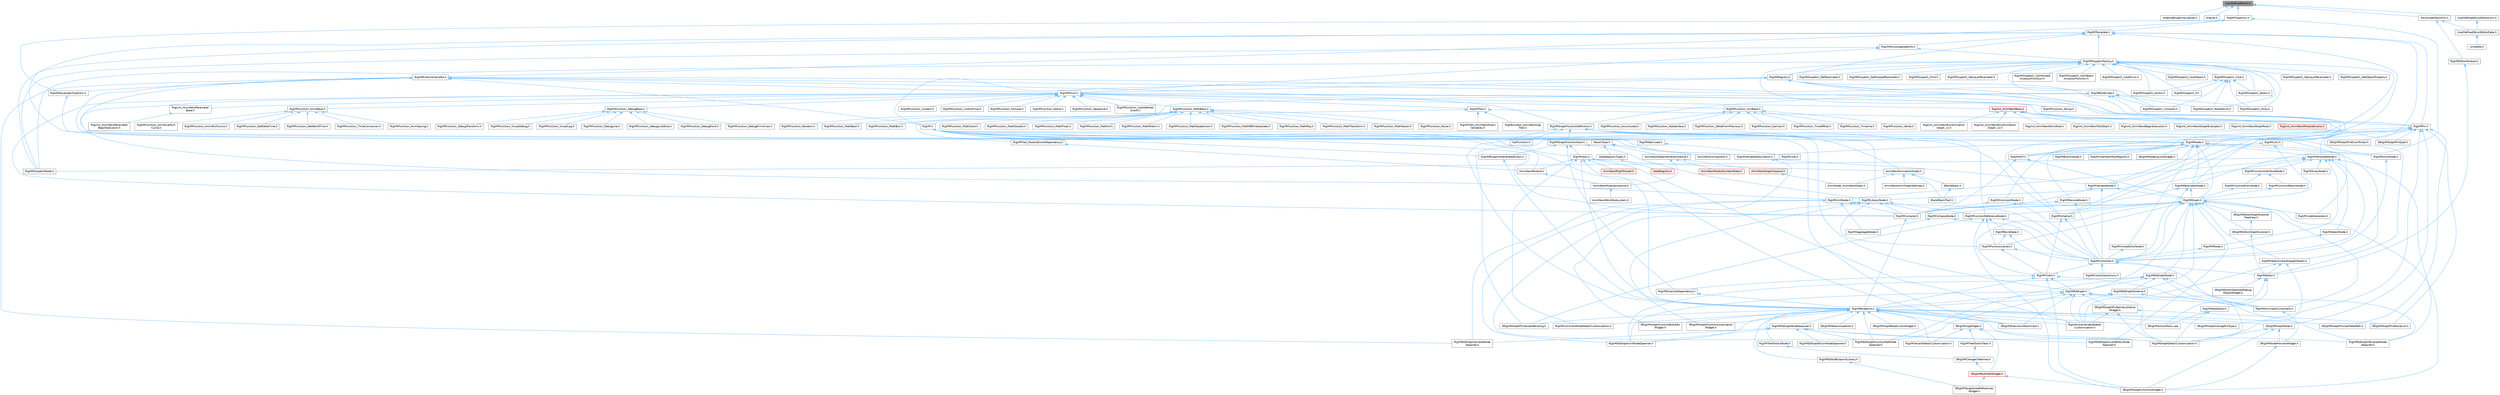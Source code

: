 digraph "UserDefinedStruct.h"
{
 // INTERACTIVE_SVG=YES
 // LATEX_PDF_SIZE
  bgcolor="transparent";
  edge [fontname=Helvetica,fontsize=10,labelfontname=Helvetica,labelfontsize=10];
  node [fontname=Helvetica,fontsize=10,shape=box,height=0.2,width=0.4];
  Node1 [id="Node000001",label="UserDefinedStruct.h",height=0.2,width=0.4,color="gray40", fillcolor="grey60", style="filled", fontcolor="black",tooltip=" "];
  Node1 -> Node2 [id="edge1_Node000001_Node000002",dir="back",color="steelblue1",style="solid",tooltip=" "];
  Node2 [id="Node000002",label="AISenseBlueprintListener.h",height=0.2,width=0.4,color="grey40", fillcolor="white", style="filled",URL="$de/d6a/AISenseBlueprintListener_8h.html",tooltip=" "];
  Node1 -> Node3 [id="edge2_Node000001_Node000003",dir="back",color="steelblue1",style="solid",tooltip=" "];
  Node3 [id="Node000003",label="Engine.h",height=0.2,width=0.4,color="grey40", fillcolor="white", style="filled",URL="$d1/d34/Public_2Engine_8h.html",tooltip=" "];
  Node1 -> Node4 [id="edge3_Node000001_Node000004",dir="back",color="steelblue1",style="solid",tooltip=" "];
  Node4 [id="Node000004",label="RigVMTypeUtils.h",height=0.2,width=0.4,color="grey40", fillcolor="white", style="filled",URL="$d5/d87/RigVMTypeUtils_8h.html",tooltip=" "];
  Node4 -> Node5 [id="edge4_Node000004_Node000005",dir="back",color="steelblue1",style="solid",tooltip=" "];
  Node5 [id="Node000005",label="RigVMDeveloperTypeUtils.h",height=0.2,width=0.4,color="grey40", fillcolor="white", style="filled",URL="$d0/d6e/RigVMDeveloperTypeUtils_8h.html",tooltip=" "];
  Node5 -> Node6 [id="edge5_Node000005_Node000006",dir="back",color="steelblue1",style="solid",tooltip=" "];
  Node6 [id="Node000006",label="RigVMVariableDescription.h",height=0.2,width=0.4,color="grey40", fillcolor="white", style="filled",URL="$d8/dd8/RigVMVariableDescription_8h.html",tooltip=" "];
  Node6 -> Node7 [id="edge6_Node000006_Node000007",dir="back",color="steelblue1",style="solid",tooltip=" "];
  Node7 [id="Node000007",label="RigVMEdGraphVariableNode\lSpawner.h",height=0.2,width=0.4,color="grey40", fillcolor="white", style="filled",URL="$d0/d83/RigVMEdGraphVariableNodeSpawner_8h.html",tooltip=" "];
  Node6 -> Node8 [id="edge7_Node000006_Node000008",dir="back",color="steelblue1",style="solid",tooltip=" "];
  Node8 [id="Node000008",label="RigVMVariableNode.h",height=0.2,width=0.4,color="grey40", fillcolor="white", style="filled",URL="$d0/dc6/RigVMVariableNode_8h.html",tooltip=" "];
  Node8 -> Node9 [id="edge8_Node000008_Node000009",dir="back",color="steelblue1",style="solid",tooltip=" "];
  Node9 [id="Node000009",label="RigVMCompiler.h",height=0.2,width=0.4,color="grey40", fillcolor="white", style="filled",URL="$d7/d63/RigVMCompiler_8h.html",tooltip=" "];
  Node9 -> Node10 [id="edge9_Node000009_Node000010",dir="back",color="steelblue1",style="solid",tooltip=" "];
  Node10 [id="Node000010",label="RigVMBlueprint.h",height=0.2,width=0.4,color="grey40", fillcolor="white", style="filled",URL="$df/d44/RigVMBlueprint_8h.html",tooltip=" "];
  Node10 -> Node11 [id="edge10_Node000010_Node000011",dir="back",color="steelblue1",style="solid",tooltip=" "];
  Node11 [id="Node000011",label="RigVMCommentNodeDetailCustomization.h",height=0.2,width=0.4,color="grey40", fillcolor="white", style="filled",URL="$de/ddb/RigVMCommentNodeDetailCustomization_8h.html",tooltip=" "];
  Node10 -> Node12 [id="edge11_Node000010_Node000012",dir="back",color="steelblue1",style="solid",tooltip=" "];
  Node12 [id="Node000012",label="RigVMEdGraphFunctionRefNode\lSpawner.h",height=0.2,width=0.4,color="grey40", fillcolor="white", style="filled",URL="$d3/d16/RigVMEdGraphFunctionRefNodeSpawner_8h.html",tooltip=" "];
  Node10 -> Node13 [id="edge12_Node000010_Node000013",dir="back",color="steelblue1",style="solid",tooltip=" "];
  Node13 [id="Node000013",label="RigVMEdGraphNodeSpawner.h",height=0.2,width=0.4,color="grey40", fillcolor="white", style="filled",URL="$d4/d8b/RigVMEdGraphNodeSpawner_8h.html",tooltip=" "];
  Node13 -> Node14 [id="edge13_Node000013_Node000014",dir="back",color="steelblue1",style="solid",tooltip=" "];
  Node14 [id="Node000014",label="RigVMEdGraphEnumNodeSpawner.h",height=0.2,width=0.4,color="grey40", fillcolor="white", style="filled",URL="$d3/dfd/RigVMEdGraphEnumNodeSpawner_8h.html",tooltip=" "];
  Node13 -> Node12 [id="edge14_Node000013_Node000012",dir="back",color="steelblue1",style="solid",tooltip=" "];
  Node13 -> Node15 [id="edge15_Node000013_Node000015",dir="back",color="steelblue1",style="solid",tooltip=" "];
  Node15 [id="Node000015",label="RigVMEdGraphInvokeEntryNode\lSpawner.h",height=0.2,width=0.4,color="grey40", fillcolor="white", style="filled",URL="$d9/de6/RigVMEdGraphInvokeEntryNodeSpawner_8h.html",tooltip=" "];
  Node13 -> Node16 [id="edge16_Node000013_Node000016",dir="back",color="steelblue1",style="solid",tooltip=" "];
  Node16 [id="Node000016",label="RigVMEdGraphTemplateNode\lSpawner.h",height=0.2,width=0.4,color="grey40", fillcolor="white", style="filled",URL="$d9/d6c/RigVMEdGraphTemplateNodeSpawner_8h.html",tooltip=" "];
  Node13 -> Node17 [id="edge17_Node000013_Node000017",dir="back",color="steelblue1",style="solid",tooltip=" "];
  Node17 [id="Node000017",label="RigVMEdGraphUnitNodeSpawner.h",height=0.2,width=0.4,color="grey40", fillcolor="white", style="filled",URL="$d3/d6b/RigVMEdGraphUnitNodeSpawner_8h.html",tooltip=" "];
  Node13 -> Node7 [id="edge18_Node000013_Node000007",dir="back",color="steelblue1",style="solid",tooltip=" "];
  Node10 -> Node17 [id="edge19_Node000010_Node000017",dir="back",color="steelblue1",style="solid",tooltip=" "];
  Node10 -> Node18 [id="edge20_Node000010_Node000018",dir="back",color="steelblue1",style="solid",tooltip=" "];
  Node18 [id="Node000018",label="RigVMEditorBlueprintLibrary.h",height=0.2,width=0.4,color="grey40", fillcolor="white", style="filled",URL="$d9/d31/RigVMEditorBlueprintLibrary_8h.html",tooltip=" "];
  Node18 -> Node19 [id="edge21_Node000018_Node000019",dir="back",color="steelblue1",style="solid",tooltip=" "];
  Node19 [id="Node000019",label="SRigVMSwapAssetReferences\lWidget.h",height=0.2,width=0.4,color="grey40", fillcolor="white", style="filled",URL="$db/d3f/SRigVMSwapAssetReferencesWidget_8h.html",tooltip=" "];
  Node10 -> Node20 [id="edge22_Node000010_Node000020",dir="back",color="steelblue1",style="solid",tooltip=" "];
  Node20 [id="Node000020",label="RigVMGraphDetailCustomization.h",height=0.2,width=0.4,color="grey40", fillcolor="white", style="filled",URL="$da/d8c/RigVMGraphDetailCustomization_8h.html",tooltip=" "];
  Node10 -> Node21 [id="edge23_Node000010_Node000021",dir="back",color="steelblue1",style="solid",tooltip=" "];
  Node21 [id="Node000021",label="RigVMLocalVariableDetail\lCustomization.h",height=0.2,width=0.4,color="grey40", fillcolor="white", style="filled",URL="$de/de8/RigVMLocalVariableDetailCustomization_8h.html",tooltip=" "];
  Node10 -> Node22 [id="edge24_Node000010_Node000022",dir="back",color="steelblue1",style="solid",tooltip=" "];
  Node22 [id="Node000022",label="RigVMTreeToolkitNode.h",height=0.2,width=0.4,color="grey40", fillcolor="white", style="filled",URL="$dc/d84/RigVMTreeToolkitNode_8h.html",tooltip=" "];
  Node22 -> Node23 [id="edge25_Node000022_Node000023",dir="back",color="steelblue1",style="solid",tooltip=" "];
  Node23 [id="Node000023",label="SRigVMChangesTreeView.h",height=0.2,width=0.4,color="grey40", fillcolor="white", style="filled",URL="$dd/d83/SRigVMChangesTreeView_8h.html",tooltip=" "];
  Node23 -> Node24 [id="edge26_Node000023_Node000024",dir="back",color="steelblue1",style="solid",tooltip=" "];
  Node24 [id="Node000024",label="SRigVMBulkEditWidget.h",height=0.2,width=0.4,color="red", fillcolor="#FFF0F0", style="filled",URL="$d7/dab/SRigVMBulkEditWidget_8h.html",tooltip=" "];
  Node24 -> Node19 [id="edge27_Node000024_Node000019",dir="back",color="steelblue1",style="solid",tooltip=" "];
  Node24 -> Node26 [id="edge28_Node000024_Node000026",dir="back",color="steelblue1",style="solid",tooltip=" "];
  Node26 [id="Node000026",label="SRigVMSwapFunctionsWidget.h",height=0.2,width=0.4,color="grey40", fillcolor="white", style="filled",URL="$d0/da2/SRigVMSwapFunctionsWidget_8h.html",tooltip=" "];
  Node10 -> Node27 [id="edge29_Node000010_Node000027",dir="back",color="steelblue1",style="solid",tooltip=" "];
  Node27 [id="Node000027",label="RigVMVariantDetailCustomization.h",height=0.2,width=0.4,color="grey40", fillcolor="white", style="filled",URL="$d2/db8/RigVMVariantDetailCustomization_8h.html",tooltip=" "];
  Node10 -> Node28 [id="edge30_Node000010_Node000028",dir="back",color="steelblue1",style="solid",tooltip=" "];
  Node28 [id="Node000028",label="SRigVMActionMenu.cpp",height=0.2,width=0.4,color="grey40", fillcolor="white", style="filled",URL="$dc/d4c/SRigVMActionMenu_8cpp.html",tooltip=" "];
  Node10 -> Node29 [id="edge31_Node000010_Node000029",dir="back",color="steelblue1",style="solid",tooltip=" "];
  Node29 [id="Node000029",label="SRigVMDetailsInspector.h",height=0.2,width=0.4,color="grey40", fillcolor="white", style="filled",URL="$df/dfb/SRigVMDetailsInspector_8h.html",tooltip=" "];
  Node10 -> Node30 [id="edge32_Node000010_Node000030",dir="back",color="steelblue1",style="solid",tooltip=" "];
  Node30 [id="Node000030",label="SRigVMExecutionStackView.h",height=0.2,width=0.4,color="grey40", fillcolor="white", style="filled",URL="$d9/d2b/SRigVMExecutionStackView_8h.html",tooltip=" "];
  Node10 -> Node31 [id="edge33_Node000010_Node000031",dir="back",color="steelblue1",style="solid",tooltip=" "];
  Node31 [id="Node000031",label="SRigVMGraphBreakLinksWidget.h",height=0.2,width=0.4,color="grey40", fillcolor="white", style="filled",URL="$d8/d4a/SRigVMGraphBreakLinksWidget_8h.html",tooltip=" "];
  Node10 -> Node32 [id="edge34_Node000010_Node000032",dir="back",color="steelblue1",style="solid",tooltip=" "];
  Node32 [id="Node000032",label="SRigVMGraphChangePinType.h",height=0.2,width=0.4,color="grey40", fillcolor="white", style="filled",URL="$d4/da7/SRigVMGraphChangePinType_8h.html",tooltip=" "];
  Node10 -> Node33 [id="edge35_Node000010_Node000033",dir="back",color="steelblue1",style="solid",tooltip=" "];
  Node33 [id="Node000033",label="SRigVMGraphFunctionBulkEdit\lWidget.h",height=0.2,width=0.4,color="grey40", fillcolor="white", style="filled",URL="$db/dbf/SRigVMGraphFunctionBulkEditWidget_8h.html",tooltip=" "];
  Node10 -> Node34 [id="edge36_Node000010_Node000034",dir="back",color="steelblue1",style="solid",tooltip=" "];
  Node34 [id="Node000034",label="SRigVMGraphFunctionLocalization\lWidget.h",height=0.2,width=0.4,color="grey40", fillcolor="white", style="filled",URL="$dd/d59/SRigVMGraphFunctionLocalizationWidget_8h.html",tooltip=" "];
  Node10 -> Node35 [id="edge37_Node000010_Node000035",dir="back",color="steelblue1",style="solid",tooltip=" "];
  Node35 [id="Node000035",label="SRigVMGraphNode.h",height=0.2,width=0.4,color="grey40", fillcolor="white", style="filled",URL="$d0/d1e/SRigVMGraphNode_8h.html",tooltip=" "];
  Node35 -> Node20 [id="edge38_Node000035_Node000020",dir="back",color="steelblue1",style="solid",tooltip=" "];
  Node35 -> Node36 [id="edge39_Node000035_Node000036",dir="back",color="steelblue1",style="solid",tooltip=" "];
  Node36 [id="Node000036",label="SRigVMNodePreviewWidget.h",height=0.2,width=0.4,color="grey40", fillcolor="white", style="filled",URL="$d5/d72/SRigVMNodePreviewWidget_8h.html",tooltip=" "];
  Node36 -> Node26 [id="edge40_Node000036_Node000026",dir="back",color="steelblue1",style="solid",tooltip=" "];
  Node35 -> Node26 [id="edge41_Node000035_Node000026",dir="back",color="steelblue1",style="solid",tooltip=" "];
  Node10 -> Node37 [id="edge42_Node000010_Node000037",dir="back",color="steelblue1",style="solid",tooltip=" "];
  Node37 [id="Node000037",label="SRigVMGraphPinUserDataPath.h",height=0.2,width=0.4,color="grey40", fillcolor="white", style="filled",URL="$d5/d31/SRigVMGraphPinUserDataPath_8h.html",tooltip=" "];
  Node10 -> Node38 [id="edge43_Node000010_Node000038",dir="back",color="steelblue1",style="solid",tooltip=" "];
  Node38 [id="Node000038",label="SRigVMGraphPinVariableBinding.h",height=0.2,width=0.4,color="grey40", fillcolor="white", style="filled",URL="$db/dca/SRigVMGraphPinVariableBinding_8h.html",tooltip=" "];
  Node10 -> Node39 [id="edge44_Node000010_Node000039",dir="back",color="steelblue1",style="solid",tooltip=" "];
  Node39 [id="Node000039",label="SRigVMLogWidget.h",height=0.2,width=0.4,color="grey40", fillcolor="white", style="filled",URL="$d9/dab/SRigVMLogWidget_8h.html",tooltip=" "];
  Node39 -> Node20 [id="edge45_Node000039_Node000020",dir="back",color="steelblue1",style="solid",tooltip=" "];
  Node39 -> Node40 [id="edge46_Node000039_Node000040",dir="back",color="steelblue1",style="solid",tooltip=" "];
  Node40 [id="Node000040",label="RigVMTreeToolkitTask.h",height=0.2,width=0.4,color="grey40", fillcolor="white", style="filled",URL="$d1/dd5/RigVMTreeToolkitTask_8h.html",tooltip=" "];
  Node40 -> Node23 [id="edge47_Node000040_Node000023",dir="back",color="steelblue1",style="solid",tooltip=" "];
  Node39 -> Node27 [id="edge48_Node000039_Node000027",dir="back",color="steelblue1",style="solid",tooltip=" "];
  Node39 -> Node24 [id="edge49_Node000039_Node000024",dir="back",color="steelblue1",style="solid",tooltip=" "];
  Node8 -> Node41 [id="edge50_Node000008_Node000041",dir="back",color="steelblue1",style="solid",tooltip=" "];
  Node41 [id="Node000041",label="RigVMController.h",height=0.2,width=0.4,color="grey40", fillcolor="white", style="filled",URL="$da/d1e/RigVMController_8h.html",tooltip=" "];
  Node41 -> Node42 [id="edge51_Node000041_Node000042",dir="back",color="steelblue1",style="solid",tooltip=" "];
  Node42 [id="Node000042",label="RigVMClient.h",height=0.2,width=0.4,color="grey40", fillcolor="white", style="filled",URL="$db/d93/RigVMClient_8h.html",tooltip=" "];
  Node42 -> Node10 [id="edge52_Node000042_Node000010",dir="back",color="steelblue1",style="solid",tooltip=" "];
  Node42 -> Node43 [id="edge53_Node000042_Node000043",dir="back",color="steelblue1",style="solid",tooltip=" "];
  Node43 [id="Node000043",label="RigVMEdGraph.h",height=0.2,width=0.4,color="grey40", fillcolor="white", style="filled",URL="$d9/d8c/RigVMEdGraph_8h.html",tooltip=" "];
  Node43 -> Node10 [id="edge54_Node000043_Node000010",dir="back",color="steelblue1",style="solid",tooltip=" "];
  Node43 -> Node12 [id="edge55_Node000043_Node000012",dir="back",color="steelblue1",style="solid",tooltip=" "];
  Node43 -> Node16 [id="edge56_Node000043_Node000016",dir="back",color="steelblue1",style="solid",tooltip=" "];
  Node43 -> Node17 [id="edge57_Node000043_Node000017",dir="back",color="steelblue1",style="solid",tooltip=" "];
  Node43 -> Node20 [id="edge58_Node000043_Node000020",dir="back",color="steelblue1",style="solid",tooltip=" "];
  Node43 -> Node21 [id="edge59_Node000043_Node000021",dir="back",color="steelblue1",style="solid",tooltip=" "];
  Node43 -> Node44 [id="edge60_Node000043_Node000044",dir="back",color="steelblue1",style="solid",tooltip=" "];
  Node44 [id="Node000044",label="RigVMMinimalEnvironment.h",height=0.2,width=0.4,color="grey40", fillcolor="white", style="filled",URL="$d4/d4a/RigVMMinimalEnvironment_8h.html",tooltip=" "];
  Node44 -> Node36 [id="edge61_Node000044_Node000036",dir="back",color="steelblue1",style="solid",tooltip=" "];
  Node43 -> Node30 [id="edge62_Node000043_Node000030",dir="back",color="steelblue1",style="solid",tooltip=" "];
  Node43 -> Node45 [id="edge63_Node000043_Node000045",dir="back",color="steelblue1",style="solid",tooltip=" "];
  Node45 [id="Node000045",label="SRigVMGraphPinNameListValue\lWidget.h",height=0.2,width=0.4,color="grey40", fillcolor="white", style="filled",URL="$dc/dac/SRigVMGraphPinNameListValueWidget_8h.html",tooltip=" "];
  Node45 -> Node20 [id="edge64_Node000045_Node000020",dir="back",color="steelblue1",style="solid",tooltip=" "];
  Node45 -> Node21 [id="edge65_Node000045_Node000021",dir="back",color="steelblue1",style="solid",tooltip=" "];
  Node45 -> Node46 [id="edge66_Node000045_Node000046",dir="back",color="steelblue1",style="solid",tooltip=" "];
  Node46 [id="Node000046",label="SRigVMGraphPinNameList.h",height=0.2,width=0.4,color="grey40", fillcolor="white", style="filled",URL="$d7/dfc/SRigVMGraphPinNameList_8h.html",tooltip=" "];
  Node42 -> Node47 [id="edge67_Node000042_Node000047",dir="back",color="steelblue1",style="solid",tooltip=" "];
  Node47 [id="Node000047",label="RigVMExternalDependency.h",height=0.2,width=0.4,color="grey40", fillcolor="white", style="filled",URL="$d2/d83/RigVMExternalDependency_8h.html",tooltip=" "];
  Node47 -> Node10 [id="edge68_Node000047_Node000010",dir="back",color="steelblue1",style="solid",tooltip=" "];
  Node42 -> Node44 [id="edge69_Node000042_Node000044",dir="back",color="steelblue1",style="solid",tooltip=" "];
  Node42 -> Node26 [id="edge70_Node000042_Node000026",dir="back",color="steelblue1",style="solid",tooltip=" "];
  Node41 -> Node48 [id="edge71_Node000041_Node000048",dir="back",color="steelblue1",style="solid",tooltip=" "];
  Node48 [id="Node000048",label="RigVMControllerActions.h",height=0.2,width=0.4,color="grey40", fillcolor="white", style="filled",URL="$d3/dc4/RigVMControllerActions_8h.html",tooltip=" "];
  Node41 -> Node49 [id="edge72_Node000041_Node000049",dir="back",color="steelblue1",style="solid",tooltip=" "];
  Node49 [id="Node000049",label="RigVMEditor.h",height=0.2,width=0.4,color="grey40", fillcolor="white", style="filled",URL="$d3/d13/RigVMEditor_8h.html",tooltip=" "];
  Node49 -> Node50 [id="edge73_Node000049_Node000050",dir="back",color="steelblue1",style="solid",tooltip=" "];
  Node50 [id="Node000050",label="RigVMNewEditor.h",height=0.2,width=0.4,color="grey40", fillcolor="white", style="filled",URL="$df/dd1/RigVMNewEditor_8h.html",tooltip=" "];
  Node50 -> Node20 [id="edge74_Node000050_Node000020",dir="back",color="steelblue1",style="solid",tooltip=" "];
  Node50 -> Node28 [id="edge75_Node000050_Node000028",dir="back",color="steelblue1",style="solid",tooltip=" "];
  Node49 -> Node28 [id="edge76_Node000049_Node000028",dir="back",color="steelblue1",style="solid",tooltip=" "];
  Node49 -> Node51 [id="edge77_Node000049_Node000051",dir="back",color="steelblue1",style="solid",tooltip=" "];
  Node51 [id="Node000051",label="SRigVMEditorSelectedDebug\lObjectWidget.h",height=0.2,width=0.4,color="grey40", fillcolor="white", style="filled",URL="$d9/dcd/SRigVMEditorSelectedDebugObjectWidget_8h.html",tooltip=" "];
  Node41 -> Node44 [id="edge78_Node000041_Node000044",dir="back",color="steelblue1",style="solid",tooltip=" "];
  Node8 -> Node52 [id="edge79_Node000008_Node000052",dir="back",color="steelblue1",style="solid",tooltip=" "];
  Node52 [id="Node000052",label="RigVMGraph.h",height=0.2,width=0.4,color="grey40", fillcolor="white", style="filled",URL="$d7/dfd/RigVMGraph_8h.html",tooltip=" "];
  Node52 -> Node42 [id="edge80_Node000052_Node000042",dir="back",color="steelblue1",style="solid",tooltip=" "];
  Node52 -> Node53 [id="edge81_Node000052_Node000053",dir="back",color="steelblue1",style="solid",tooltip=" "];
  Node53 [id="Node000053",label="RigVMCodeGenerator.h",height=0.2,width=0.4,color="grey40", fillcolor="white", style="filled",URL="$d4/d2b/RigVMCodeGenerator_8h.html",tooltip=" "];
  Node52 -> Node54 [id="edge82_Node000052_Node000054",dir="back",color="steelblue1",style="solid",tooltip=" "];
  Node54 [id="Node000054",label="RigVMCollapseNode.h",height=0.2,width=0.4,color="grey40", fillcolor="white", style="filled",URL="$d1/d95/RigVMCollapseNode_8h.html",tooltip=" "];
  Node54 -> Node55 [id="edge83_Node000054_Node000055",dir="back",color="steelblue1",style="solid",tooltip=" "];
  Node55 [id="Node000055",label="RigVMAggregateNode.h",height=0.2,width=0.4,color="grey40", fillcolor="white", style="filled",URL="$d7/d89/RigVMAggregateNode_8h.html",tooltip=" "];
  Node54 -> Node41 [id="edge84_Node000054_Node000041",dir="back",color="steelblue1",style="solid",tooltip=" "];
  Node52 -> Node9 [id="edge85_Node000052_Node000009",dir="back",color="steelblue1",style="solid",tooltip=" "];
  Node52 -> Node41 [id="edge86_Node000052_Node000041",dir="back",color="steelblue1",style="solid",tooltip=" "];
  Node52 -> Node56 [id="edge87_Node000052_Node000056",dir="back",color="steelblue1",style="solid",tooltip=" "];
  Node56 [id="Node000056",label="RigVMDetailsViewWrapperObject.h",height=0.2,width=0.4,color="grey40", fillcolor="white", style="filled",URL="$dd/d41/RigVMDetailsViewWrapperObject_8h.html",tooltip=" "];
  Node56 -> Node49 [id="edge88_Node000056_Node000049",dir="back",color="steelblue1",style="solid",tooltip=" "];
  Node56 -> Node20 [id="edge89_Node000056_Node000020",dir="back",color="steelblue1",style="solid",tooltip=" "];
  Node56 -> Node21 [id="edge90_Node000056_Node000021",dir="back",color="steelblue1",style="solid",tooltip=" "];
  Node52 -> Node43 [id="edge91_Node000052_Node000043",dir="back",color="steelblue1",style="solid",tooltip=" "];
  Node52 -> Node15 [id="edge92_Node000052_Node000015",dir="back",color="steelblue1",style="solid",tooltip=" "];
  Node52 -> Node57 [id="edge93_Node000052_Node000057",dir="back",color="steelblue1",style="solid",tooltip=" "];
  Node57 [id="Node000057",label="RigVMEdGraphNode.h",height=0.2,width=0.4,color="grey40", fillcolor="white", style="filled",URL="$d8/dcd/RigVMEdGraphNode_8h.html",tooltip=" "];
  Node57 -> Node43 [id="edge94_Node000057_Node000043",dir="back",color="steelblue1",style="solid",tooltip=" "];
  Node57 -> Node12 [id="edge95_Node000057_Node000012",dir="back",color="steelblue1",style="solid",tooltip=" "];
  Node57 -> Node58 [id="edge96_Node000057_Node000058",dir="back",color="steelblue1",style="solid",tooltip=" "];
  Node58 [id="Node000058",label="RigVMEdGraphSchema.h",height=0.2,width=0.4,color="grey40", fillcolor="white", style="filled",URL="$dc/de3/RigVMEdGraphSchema_8h.html",tooltip=" "];
  Node58 -> Node10 [id="edge97_Node000058_Node000010",dir="back",color="steelblue1",style="solid",tooltip=" "];
  Node58 -> Node20 [id="edge98_Node000058_Node000020",dir="back",color="steelblue1",style="solid",tooltip=" "];
  Node58 -> Node21 [id="edge99_Node000058_Node000021",dir="back",color="steelblue1",style="solid",tooltip=" "];
  Node57 -> Node16 [id="edge100_Node000057_Node000016",dir="back",color="steelblue1",style="solid",tooltip=" "];
  Node57 -> Node17 [id="edge101_Node000057_Node000017",dir="back",color="steelblue1",style="solid",tooltip=" "];
  Node57 -> Node44 [id="edge102_Node000057_Node000044",dir="back",color="steelblue1",style="solid",tooltip=" "];
  Node52 -> Node58 [id="edge103_Node000052_Node000058",dir="back",color="steelblue1",style="solid",tooltip=" "];
  Node52 -> Node59 [id="edge104_Node000052_Node000059",dir="back",color="steelblue1",style="solid",tooltip=" "];
  Node59 [id="Node000059",label="RigVMFunctionLibrary.h",height=0.2,width=0.4,color="grey40", fillcolor="white", style="filled",URL="$da/d39/RigVMFunctionLibrary_8h.html",tooltip=" "];
  Node59 -> Node42 [id="edge105_Node000059_Node000042",dir="back",color="steelblue1",style="solid",tooltip=" "];
  Node59 -> Node41 [id="edge106_Node000059_Node000041",dir="back",color="steelblue1",style="solid",tooltip=" "];
  Node52 -> Node60 [id="edge107_Node000052_Node000060",dir="back",color="steelblue1",style="solid",tooltip=" "];
  Node60 [id="Node000060",label="RigVMFunctionReferenceNode.h",height=0.2,width=0.4,color="grey40", fillcolor="white", style="filled",URL="$d8/dae/RigVMFunctionReferenceNode_8h.html",tooltip=" "];
  Node60 -> Node61 [id="edge108_Node000060_Node000061",dir="back",color="steelblue1",style="solid",tooltip=" "];
  Node61 [id="Node000061",label="RigVMBuildData.h",height=0.2,width=0.4,color="grey40", fillcolor="white", style="filled",URL="$df/d5a/RigVMBuildData_8h.html",tooltip=" "];
  Node61 -> Node41 [id="edge109_Node000061_Node000041",dir="back",color="steelblue1",style="solid",tooltip=" "];
  Node61 -> Node59 [id="edge110_Node000061_Node000059",dir="back",color="steelblue1",style="solid",tooltip=" "];
  Node60 -> Node41 [id="edge111_Node000060_Node000041",dir="back",color="steelblue1",style="solid",tooltip=" "];
  Node60 -> Node59 [id="edge112_Node000060_Node000059",dir="back",color="steelblue1",style="solid",tooltip=" "];
  Node60 -> Node38 [id="edge113_Node000060_Node000038",dir="back",color="steelblue1",style="solid",tooltip=" "];
  Node60 -> Node26 [id="edge114_Node000060_Node000026",dir="back",color="steelblue1",style="solid",tooltip=" "];
  Node52 -> Node44 [id="edge115_Node000052_Node000044",dir="back",color="steelblue1",style="solid",tooltip=" "];
  Node52 -> Node62 [id="edge116_Node000052_Node000062",dir="back",color="steelblue1",style="solid",tooltip=" "];
  Node62 [id="Node000062",label="RigVMSchema.h",height=0.2,width=0.4,color="grey40", fillcolor="white", style="filled",URL="$d7/dc2/RigVMSchema_8h.html",tooltip=" "];
  Node62 -> Node42 [id="edge117_Node000062_Node000042",dir="back",color="steelblue1",style="solid",tooltip=" "];
  Node62 -> Node41 [id="edge118_Node000062_Node000041",dir="back",color="steelblue1",style="solid",tooltip=" "];
  Node52 -> Node63 [id="edge119_Node000052_Node000063",dir="back",color="steelblue1",style="solid",tooltip=" "];
  Node63 [id="Node000063",label="SRigVMEditorGraphExplorer.h",height=0.2,width=0.4,color="grey40", fillcolor="white", style="filled",URL="$db/d11/SRigVMEditorGraphExplorer_8h.html",tooltip=" "];
  Node63 -> Node49 [id="edge120_Node000063_Node000049",dir="back",color="steelblue1",style="solid",tooltip=" "];
  Node52 -> Node64 [id="edge121_Node000052_Node000064",dir="back",color="steelblue1",style="solid",tooltip=" "];
  Node64 [id="Node000064",label="SRigVMEditorGraphExplorer\lTreeView.h",height=0.2,width=0.4,color="grey40", fillcolor="white", style="filled",URL="$d8/d43/SRigVMEditorGraphExplorerTreeView_8h.html",tooltip=" "];
  Node64 -> Node63 [id="edge122_Node000064_Node000063",dir="back",color="steelblue1",style="solid",tooltip=" "];
  Node52 -> Node26 [id="edge123_Node000052_Node000026",dir="back",color="steelblue1",style="solid",tooltip=" "];
  Node4 -> Node65 [id="edge124_Node000004_Node000065",dir="back",color="steelblue1",style="solid",tooltip=" "];
  Node65 [id="Node000065",label="RigVMExternalVariable.h",height=0.2,width=0.4,color="grey40", fillcolor="white", style="filled",URL="$d4/d6f/RigVMExternalVariable_8h.html",tooltip=" "];
  Node65 -> Node66 [id="edge125_Node000065_Node000066",dir="back",color="steelblue1",style="solid",tooltip=" "];
  Node66 [id="Node000066",label="RigVM.h",height=0.2,width=0.4,color="grey40", fillcolor="white", style="filled",URL="$d0/d5e/RigVM_8h.html",tooltip=" "];
  Node66 -> Node67 [id="edge126_Node000066_Node000067",dir="back",color="steelblue1",style="solid",tooltip=" "];
  Node67 [id="Node000067",label="AnimNextAnimationGraph.h",height=0.2,width=0.4,color="grey40", fillcolor="white", style="filled",URL="$d4/dc3/AnimNextAnimationGraph_8h.html",tooltip=" "];
  Node67 -> Node68 [id="edge127_Node000067_Node000068",dir="back",color="steelblue1",style="solid",tooltip=" "];
  Node68 [id="Node000068",label="AnimNextAnimGraphSettings.h",height=0.2,width=0.4,color="grey40", fillcolor="white", style="filled",URL="$d9/da8/AnimNextAnimGraphSettings_8h.html",tooltip=" "];
  Node67 -> Node69 [id="edge128_Node000067_Node000069",dir="back",color="steelblue1",style="solid",tooltip=" "];
  Node69 [id="Node000069",label="AnimNode_AnimNextGraph.h",height=0.2,width=0.4,color="grey40", fillcolor="white", style="filled",URL="$d5/d20/AnimNode__AnimNextGraph_8h.html",tooltip=" "];
  Node67 -> Node70 [id="edge129_Node000067_Node000070",dir="back",color="steelblue1",style="solid",tooltip=" "];
  Node70 [id="Node000070",label="BlendStackTrait.h",height=0.2,width=0.4,color="grey40", fillcolor="white", style="filled",URL="$dd/dc9/BlendStackTrait_8h.html",tooltip=" "];
  Node67 -> Node71 [id="edge130_Node000067_Node000071",dir="back",color="steelblue1",style="solid",tooltip=" "];
  Node71 [id="Node000071",label="IBlendStack.h",height=0.2,width=0.4,color="grey40", fillcolor="white", style="filled",URL="$df/d73/IBlendStack_8h.html",tooltip=" "];
  Node71 -> Node70 [id="edge131_Node000071_Node000070",dir="back",color="steelblue1",style="solid",tooltip=" "];
  Node66 -> Node72 [id="edge132_Node000066_Node000072",dir="back",color="steelblue1",style="solid",tooltip=" "];
  Node72 [id="Node000072",label="AnimNextModule.h",height=0.2,width=0.4,color="grey40", fillcolor="white", style="filled",URL="$d1/dac/AnimNextModule_8h.html",tooltip=" "];
  Node72 -> Node73 [id="edge133_Node000072_Node000073",dir="back",color="steelblue1",style="solid",tooltip=" "];
  Node73 [id="Node000073",label="AnimNextModuleInstance.h",height=0.2,width=0.4,color="grey40", fillcolor="white", style="filled",URL="$d7/dbe/AnimNextModuleInstance_8h.html",tooltip=" "];
  Node73 -> Node74 [id="edge134_Node000073_Node000074",dir="back",color="steelblue1",style="solid",tooltip=" "];
  Node74 [id="Node000074",label="AnimNextWorldSubsystem.h",height=0.2,width=0.4,color="grey40", fillcolor="white", style="filled",URL="$df/d2f/AnimNextWorldSubsystem_8h.html",tooltip=" "];
  Node66 -> Node10 [id="edge135_Node000066_Node000010",dir="back",color="steelblue1",style="solid",tooltip=" "];
  Node66 -> Node75 [id="edge136_Node000066_Node000075",dir="back",color="steelblue1",style="solid",tooltip=" "];
  Node75 [id="Node000075",label="RigVMBlueprintGeneratedClass.h",height=0.2,width=0.4,color="grey40", fillcolor="white", style="filled",URL="$d4/dec/RigVMBlueprintGeneratedClass_8h.html",tooltip=" "];
  Node75 -> Node10 [id="edge137_Node000075_Node000010",dir="back",color="steelblue1",style="solid",tooltip=" "];
  Node66 -> Node53 [id="edge138_Node000066_Node000053",dir="back",color="steelblue1",style="solid",tooltip=" "];
  Node66 -> Node9 [id="edge139_Node000066_Node000009",dir="back",color="steelblue1",style="solid",tooltip=" "];
  Node66 -> Node43 [id="edge140_Node000066_Node000043",dir="back",color="steelblue1",style="solid",tooltip=" "];
  Node66 -> Node76 [id="edge141_Node000066_Node000076",dir="back",color="steelblue1",style="solid",tooltip=" "];
  Node76 [id="Node000076",label="RigVMHost.h",height=0.2,width=0.4,color="grey40", fillcolor="white", style="filled",URL="$d5/d04/RigVMHost_8h.html",tooltip=" "];
  Node76 -> Node67 [id="edge142_Node000076_Node000067",dir="back",color="steelblue1",style="solid",tooltip=" "];
  Node76 -> Node72 [id="edge143_Node000076_Node000072",dir="back",color="steelblue1",style="solid",tooltip=" "];
  Node76 -> Node77 [id="edge144_Node000076_Node000077",dir="back",color="steelblue1",style="solid",tooltip=" "];
  Node77 [id="Node000077",label="AnimNextRigVMAsset.h",height=0.2,width=0.4,color="red", fillcolor="#FFF0F0", style="filled",URL="$d8/d0c/AnimNextRigVMAsset_8h.html",tooltip=" "];
  Node76 -> Node10 [id="edge145_Node000076_Node000010",dir="back",color="steelblue1",style="solid",tooltip=" "];
  Node76 -> Node11 [id="edge146_Node000076_Node000011",dir="back",color="steelblue1",style="solid",tooltip=" "];
  Node76 -> Node21 [id="edge147_Node000076_Node000021",dir="back",color="steelblue1",style="solid",tooltip=" "];
  Node76 -> Node30 [id="edge148_Node000076_Node000030",dir="back",color="steelblue1",style="solid",tooltip=" "];
  Node66 -> Node117 [id="edge149_Node000066_Node000117",dir="back",color="steelblue1",style="solid",tooltip=" "];
  Node117 [id="Node000117",label="RigVMNativized.h",height=0.2,width=0.4,color="grey40", fillcolor="white", style="filled",URL="$df/d99/RigVMNativized_8h.html",tooltip=" "];
  Node117 -> Node118 [id="edge150_Node000117_Node000118",dir="back",color="steelblue1",style="solid",tooltip=" "];
  Node118 [id="Node000118",label="RigVMCore.h",height=0.2,width=0.4,color="grey40", fillcolor="white", style="filled",URL="$d3/dbd/RigVMCore_8h.html",tooltip=" "];
  Node66 -> Node119 [id="edge151_Node000066_Node000119",dir="back",color="steelblue1",style="solid",tooltip=" "];
  Node119 [id="Node000119",label="RigVMNode.h",height=0.2,width=0.4,color="grey40", fillcolor="white", style="filled",URL="$df/d31/RigVMNode_8h.html",tooltip=" "];
  Node119 -> Node120 [id="edge152_Node000119_Node000120",dir="back",color="steelblue1",style="solid",tooltip=" "];
  Node120 [id="Node000120",label="RigVMAST.h",height=0.2,width=0.4,color="grey40", fillcolor="white", style="filled",URL="$d9/d6d/RigVMAST_8h.html",tooltip=" "];
  Node120 -> Node9 [id="edge153_Node000120_Node000009",dir="back",color="steelblue1",style="solid",tooltip=" "];
  Node120 -> Node52 [id="edge154_Node000120_Node000052",dir="back",color="steelblue1",style="solid",tooltip=" "];
  Node119 -> Node121 [id="edge155_Node000119_Node000121",dir="back",color="steelblue1",style="solid",tooltip=" "];
  Node121 [id="Node000121",label="RigVMBranchNode.h",height=0.2,width=0.4,color="grey40", fillcolor="white", style="filled",URL="$dc/d3b/RigVMBranchNode_8h.html",tooltip=" "];
  Node119 -> Node122 [id="edge156_Node000119_Node000122",dir="back",color="steelblue1",style="solid",tooltip=" "];
  Node122 [id="Node000122",label="RigVMCommentNode.h",height=0.2,width=0.4,color="grey40", fillcolor="white", style="filled",URL="$da/d66/RigVMCommentNode_8h.html",tooltip=" "];
  Node122 -> Node9 [id="edge157_Node000122_Node000009",dir="back",color="steelblue1",style="solid",tooltip=" "];
  Node122 -> Node41 [id="edge158_Node000122_Node000041",dir="back",color="steelblue1",style="solid",tooltip=" "];
  Node119 -> Node56 [id="edge159_Node000119_Node000056",dir="back",color="steelblue1",style="solid",tooltip=" "];
  Node119 -> Node123 [id="edge160_Node000119_Node000123",dir="back",color="steelblue1",style="solid",tooltip=" "];
  Node123 [id="Node000123",label="RigVMEnumNode.h",height=0.2,width=0.4,color="grey40", fillcolor="white", style="filled",URL="$d8/d16/RigVMEnumNode_8h.html",tooltip=" "];
  Node123 -> Node41 [id="edge161_Node000123_Node000041",dir="back",color="steelblue1",style="solid",tooltip=" "];
  Node119 -> Node52 [id="edge162_Node000119_Node000052",dir="back",color="steelblue1",style="solid",tooltip=" "];
  Node119 -> Node124 [id="edge163_Node000119_Node000124",dir="back",color="steelblue1",style="solid",tooltip=" "];
  Node124 [id="Node000124",label="RigVMInvokeEntryNode.h",height=0.2,width=0.4,color="grey40", fillcolor="white", style="filled",URL="$de/ddf/RigVMInvokeEntryNode_8h.html",tooltip=" "];
  Node124 -> Node41 [id="edge164_Node000124_Node000041",dir="back",color="steelblue1",style="solid",tooltip=" "];
  Node119 -> Node125 [id="edge165_Node000119_Node000125",dir="back",color="steelblue1",style="solid",tooltip=" "];
  Node125 [id="Node000125",label="RigVMParameterNode.h",height=0.2,width=0.4,color="grey40", fillcolor="white", style="filled",URL="$dd/dfd/RigVMParameterNode_8h.html",tooltip=" "];
  Node125 -> Node9 [id="edge166_Node000125_Node000009",dir="back",color="steelblue1",style="solid",tooltip=" "];
  Node125 -> Node41 [id="edge167_Node000125_Node000041",dir="back",color="steelblue1",style="solid",tooltip=" "];
  Node125 -> Node52 [id="edge168_Node000125_Node000052",dir="back",color="steelblue1",style="solid",tooltip=" "];
  Node119 -> Node126 [id="edge169_Node000119_Node000126",dir="back",color="steelblue1",style="solid",tooltip=" "];
  Node126 [id="Node000126",label="RigVMRerouteNode.h",height=0.2,width=0.4,color="grey40", fillcolor="white", style="filled",URL="$d7/dd8/RigVMRerouteNode_8h.html",tooltip=" "];
  Node126 -> Node9 [id="edge170_Node000126_Node000009",dir="back",color="steelblue1",style="solid",tooltip=" "];
  Node126 -> Node41 [id="edge171_Node000126_Node000041",dir="back",color="steelblue1",style="solid",tooltip=" "];
  Node119 -> Node127 [id="edge172_Node000119_Node000127",dir="back",color="steelblue1",style="solid",tooltip=" "];
  Node127 [id="Node000127",label="RigVMTemplateNode.h",height=0.2,width=0.4,color="grey40", fillcolor="white", style="filled",URL="$d3/d3f/RigVMTemplateNode_8h.html",tooltip=" "];
  Node127 -> Node128 [id="edge173_Node000127_Node000128",dir="back",color="steelblue1",style="solid",tooltip=" "];
  Node128 [id="Node000128",label="RigVMArrayNode.h",height=0.2,width=0.4,color="grey40", fillcolor="white", style="filled",URL="$dd/d66/RigVMArrayNode_8h.html",tooltip=" "];
  Node127 -> Node41 [id="edge174_Node000127_Node000041",dir="back",color="steelblue1",style="solid",tooltip=" "];
  Node127 -> Node129 [id="edge175_Node000127_Node000129",dir="back",color="steelblue1",style="solid",tooltip=" "];
  Node129 [id="Node000129",label="RigVMDispatchNode.h",height=0.2,width=0.4,color="grey40", fillcolor="white", style="filled",URL="$dc/d91/RigVMDispatchNode_8h.html",tooltip=" "];
  Node127 -> Node16 [id="edge176_Node000127_Node000016",dir="back",color="steelblue1",style="solid",tooltip=" "];
  Node127 -> Node130 [id="edge177_Node000127_Node000130",dir="back",color="steelblue1",style="solid",tooltip=" "];
  Node130 [id="Node000130",label="RigVMFunctionInterfaceNode.h",height=0.2,width=0.4,color="grey40", fillcolor="white", style="filled",URL="$dd/d44/RigVMFunctionInterfaceNode_8h.html",tooltip=" "];
  Node130 -> Node131 [id="edge178_Node000130_Node000131",dir="back",color="steelblue1",style="solid",tooltip=" "];
  Node131 [id="Node000131",label="RigVMFunctionEntryNode.h",height=0.2,width=0.4,color="grey40", fillcolor="white", style="filled",URL="$d1/de8/RigVMFunctionEntryNode_8h.html",tooltip=" "];
  Node131 -> Node52 [id="edge179_Node000131_Node000052",dir="back",color="steelblue1",style="solid",tooltip=" "];
  Node130 -> Node132 [id="edge180_Node000130_Node000132",dir="back",color="steelblue1",style="solid",tooltip=" "];
  Node132 [id="Node000132",label="RigVMFunctionReturnNode.h",height=0.2,width=0.4,color="grey40", fillcolor="white", style="filled",URL="$d6/dc6/RigVMFunctionReturnNode_8h.html",tooltip=" "];
  Node132 -> Node52 [id="edge181_Node000132_Node000052",dir="back",color="steelblue1",style="solid",tooltip=" "];
  Node127 -> Node133 [id="edge182_Node000127_Node000133",dir="back",color="steelblue1",style="solid",tooltip=" "];
  Node133 [id="Node000133",label="RigVMIfNode.h",height=0.2,width=0.4,color="grey40", fillcolor="white", style="filled",URL="$d6/d0c/RigVMIfNode_8h.html",tooltip=" "];
  Node133 -> Node41 [id="edge183_Node000133_Node000041",dir="back",color="steelblue1",style="solid",tooltip=" "];
  Node127 -> Node134 [id="edge184_Node000127_Node000134",dir="back",color="steelblue1",style="solid",tooltip=" "];
  Node134 [id="Node000134",label="RigVMLibraryNode.h",height=0.2,width=0.4,color="grey40", fillcolor="white", style="filled",URL="$d5/dfd/RigVMLibraryNode_8h.html",tooltip=" "];
  Node134 -> Node54 [id="edge185_Node000134_Node000054",dir="back",color="steelblue1",style="solid",tooltip=" "];
  Node134 -> Node9 [id="edge186_Node000134_Node000009",dir="back",color="steelblue1",style="solid",tooltip=" "];
  Node134 -> Node59 [id="edge187_Node000134_Node000059",dir="back",color="steelblue1",style="solid",tooltip=" "];
  Node134 -> Node60 [id="edge188_Node000134_Node000060",dir="back",color="steelblue1",style="solid",tooltip=" "];
  Node134 -> Node33 [id="edge189_Node000134_Node000033",dir="back",color="steelblue1",style="solid",tooltip=" "];
  Node134 -> Node34 [id="edge190_Node000134_Node000034",dir="back",color="steelblue1",style="solid",tooltip=" "];
  Node127 -> Node135 [id="edge191_Node000127_Node000135",dir="back",color="steelblue1",style="solid",tooltip=" "];
  Node135 [id="Node000135",label="RigVMSelectNode.h",height=0.2,width=0.4,color="grey40", fillcolor="white", style="filled",URL="$d0/db0/RigVMSelectNode_8h.html",tooltip=" "];
  Node135 -> Node41 [id="edge192_Node000135_Node000041",dir="back",color="steelblue1",style="solid",tooltip=" "];
  Node127 -> Node136 [id="edge193_Node000127_Node000136",dir="back",color="steelblue1",style="solid",tooltip=" "];
  Node136 [id="Node000136",label="RigVMUnitNode.h",height=0.2,width=0.4,color="grey40", fillcolor="white", style="filled",URL="$d1/dbc/RigVMUnitNode_8h.html",tooltip=" "];
  Node136 -> Node55 [id="edge194_Node000136_Node000055",dir="back",color="steelblue1",style="solid",tooltip=" "];
  Node136 -> Node9 [id="edge195_Node000136_Node000009",dir="back",color="steelblue1",style="solid",tooltip=" "];
  Node136 -> Node41 [id="edge196_Node000136_Node000041",dir="back",color="steelblue1",style="solid",tooltip=" "];
  Node136 -> Node12 [id="edge197_Node000136_Node000012",dir="back",color="steelblue1",style="solid",tooltip=" "];
  Node136 -> Node17 [id="edge198_Node000136_Node000017",dir="back",color="steelblue1",style="solid",tooltip=" "];
  Node119 -> Node137 [id="edge199_Node000119_Node000137",dir="back",color="steelblue1",style="solid",tooltip=" "];
  Node137 [id="Node000137",label="RigVMUserWorkflowRegistry.h",height=0.2,width=0.4,color="grey40", fillcolor="white", style="filled",URL="$da/d27/RigVMUserWorkflowRegistry_8h.html",tooltip=" "];
  Node119 -> Node6 [id="edge200_Node000119_Node000006",dir="back",color="steelblue1",style="solid",tooltip=" "];
  Node119 -> Node8 [id="edge201_Node000119_Node000008",dir="back",color="steelblue1",style="solid",tooltip=" "];
  Node119 -> Node138 [id="edge202_Node000119_Node000138",dir="back",color="steelblue1",style="solid",tooltip=" "];
  Node138 [id="Node000138",label="SRigVMNodeLayoutWidget.h",height=0.2,width=0.4,color="grey40", fillcolor="white", style="filled",URL="$dc/da9/SRigVMNodeLayoutWidget_8h.html",tooltip=" "];
  Node66 -> Node30 [id="edge203_Node000066_Node000030",dir="back",color="steelblue1",style="solid",tooltip=" "];
  Node65 -> Node5 [id="edge204_Node000065_Node000005",dir="back",color="steelblue1",style="solid",tooltip=" "];
  Node65 -> Node7 [id="edge205_Node000065_Node000007",dir="back",color="steelblue1",style="solid",tooltip=" "];
  Node65 -> Node139 [id="edge206_Node000065_Node000139",dir="back",color="steelblue1",style="solid",tooltip=" "];
  Node139 [id="Node000139",label="RigVMGraphFunctionDefinition.h",height=0.2,width=0.4,color="grey40", fillcolor="white", style="filled",URL="$d1/db1/RigVMGraphFunctionDefinition_8h.html",tooltip=" "];
  Node139 -> Node94 [id="edge207_Node000139_Node000094",dir="back",color="steelblue1",style="solid",tooltip=" "];
  Node94 [id="Node000094",label="CallFunction.h",height=0.2,width=0.4,color="grey40", fillcolor="white", style="filled",URL="$d0/dcd/CallFunction_8h.html",tooltip=" "];
  Node139 -> Node10 [id="edge208_Node000139_Node000010",dir="back",color="steelblue1",style="solid",tooltip=" "];
  Node139 -> Node49 [id="edge209_Node000139_Node000049",dir="back",color="steelblue1",style="solid",tooltip=" "];
  Node139 -> Node60 [id="edge210_Node000139_Node000060",dir="back",color="steelblue1",style="solid",tooltip=" "];
  Node139 -> Node140 [id="edge211_Node000139_Node000140",dir="back",color="steelblue1",style="solid",tooltip=" "];
  Node140 [id="Node000140",label="RigVMGraphFunctionHost.h",height=0.2,width=0.4,color="grey40", fillcolor="white", style="filled",URL="$d9/dd3/RigVMGraphFunctionHost_8h.html",tooltip=" "];
  Node140 -> Node75 [id="edge212_Node000140_Node000075",dir="back",color="steelblue1",style="solid",tooltip=" "];
  Node140 -> Node47 [id="edge213_Node000140_Node000047",dir="back",color="steelblue1",style="solid",tooltip=" "];
  Node140 -> Node76 [id="edge214_Node000140_Node000076",dir="back",color="steelblue1",style="solid",tooltip=" "];
  Node140 -> Node134 [id="edge215_Node000140_Node000134",dir="back",color="steelblue1",style="solid",tooltip=" "];
  Node139 -> Node134 [id="edge216_Node000139_Node000134",dir="back",color="steelblue1",style="solid",tooltip=" "];
  Node139 -> Node119 [id="edge217_Node000139_Node000119",dir="back",color="steelblue1",style="solid",tooltip=" "];
  Node139 -> Node62 [id="edge218_Node000139_Node000062",dir="back",color="steelblue1",style="solid",tooltip=" "];
  Node65 -> Node117 [id="edge219_Node000065_Node000117",dir="back",color="steelblue1",style="solid",tooltip=" "];
  Node65 -> Node125 [id="edge220_Node000065_Node000125",dir="back",color="steelblue1",style="solid",tooltip=" "];
  Node65 -> Node141 [id="edge221_Node000065_Node000141",dir="back",color="steelblue1",style="solid",tooltip=" "];
  Node141 [id="Node000141",label="RigVMStruct.h",height=0.2,width=0.4,color="grey40", fillcolor="white", style="filled",URL="$de/dfb/RigVMStruct_8h.html",tooltip=" "];
  Node141 -> Node97 [id="edge222_Node000141_Node000097",dir="back",color="steelblue1",style="solid",tooltip=" "];
  Node97 [id="Node000097",label="RigUnit_AnimNextBase.h",height=0.2,width=0.4,color="red", fillcolor="#FFF0F0", style="filled",URL="$df/d32/RigUnit__AnimNextBase_8h.html",tooltip=" "];
  Node97 -> Node98 [id="edge223_Node000097_Node000098",dir="back",color="steelblue1",style="solid",tooltip=" "];
  Node98 [id="Node000098",label="RigUnit_AnimNextBeginExecution.h",height=0.2,width=0.4,color="grey40", fillcolor="white", style="filled",URL="$df/d5a/RigUnit__AnimNextBeginExecution_8h.html",tooltip=" "];
  Node97 -> Node99 [id="edge224_Node000097_Node000099",dir="back",color="steelblue1",style="solid",tooltip=" "];
  Node99 [id="Node000099",label="RigUnit_AnimNextGraphEvaluator.h",height=0.2,width=0.4,color="grey40", fillcolor="white", style="filled",URL="$db/dea/RigUnit__AnimNextGraphEvaluator_8h.html",tooltip=" "];
  Node97 -> Node100 [id="edge225_Node000097_Node000100",dir="back",color="steelblue1",style="solid",tooltip=" "];
  Node100 [id="Node000100",label="RigUnit_AnimNextGraphRoot.h",height=0.2,width=0.4,color="grey40", fillcolor="white", style="filled",URL="$db/db2/RigUnit__AnimNextGraphRoot_8h.html",tooltip=" "];
  Node97 -> Node101 [id="edge226_Node000097_Node000101",dir="back",color="steelblue1",style="solid",tooltip=" "];
  Node101 [id="Node000101",label="RigUnit_AnimNextModuleEvents.h",height=0.2,width=0.4,color="red", fillcolor="#FFF0F0", style="filled",URL="$db/d6a/RigUnit__AnimNextModuleEvents_8h.html",tooltip=" "];
  Node97 -> Node103 [id="edge227_Node000097_Node000103",dir="back",color="steelblue1",style="solid",tooltip=" "];
  Node103 [id="Node000103",label="RigUnit_AnimNextRunAnimation\lGraph_v1.h",height=0.2,width=0.4,color="grey40", fillcolor="white", style="filled",URL="$d1/df7/RigUnit__AnimNextRunAnimationGraph__v1_8h.html",tooltip=" "];
  Node97 -> Node104 [id="edge228_Node000097_Node000104",dir="back",color="steelblue1",style="solid",tooltip=" "];
  Node104 [id="Node000104",label="RigUnit_AnimNextRunAnimation\lGraph_v2.h",height=0.2,width=0.4,color="grey40", fillcolor="white", style="filled",URL="$d6/d84/RigUnit__AnimNextRunAnimationGraph__v2_8h.html",tooltip=" "];
  Node97 -> Node105 [id="edge229_Node000097_Node000105",dir="back",color="steelblue1",style="solid",tooltip=" "];
  Node105 [id="Node000105",label="RigUnit_AnimNextShimRoot.h",height=0.2,width=0.4,color="grey40", fillcolor="white", style="filled",URL="$de/d67/RigUnit__AnimNextShimRoot_8h.html",tooltip=" "];
  Node97 -> Node106 [id="edge230_Node000097_Node000106",dir="back",color="steelblue1",style="solid",tooltip=" "];
  Node106 [id="Node000106",label="RigUnit_AnimNextTraitStack.h",height=0.2,width=0.4,color="grey40", fillcolor="white", style="filled",URL="$d0/d14/RigUnit__AnimNextTraitStack_8h.html",tooltip=" "];
  Node141 -> Node142 [id="edge231_Node000141_Node000142",dir="back",color="steelblue1",style="solid",tooltip=" "];
  Node142 [id="Node000142",label="RigUnit_AnimNextParameter\lBase.h",height=0.2,width=0.4,color="grey40", fillcolor="white", style="filled",URL="$d6/d66/RigUnit__AnimNextParameterBase_8h.html",tooltip=" "];
  Node142 -> Node109 [id="edge232_Node000142_Node000109",dir="back",color="steelblue1",style="solid",tooltip=" "];
  Node109 [id="Node000109",label="RigUnit_AnimNextParameter\lBeginExecution.h",height=0.2,width=0.4,color="grey40", fillcolor="white", style="filled",URL="$df/d50/RigUnit__AnimNextParameterBeginExecution_8h.html",tooltip=" "];
  Node141 -> Node9 [id="edge233_Node000141_Node000009",dir="back",color="steelblue1",style="solid",tooltip=" "];
  Node141 -> Node143 [id="edge234_Node000141_Node000143",dir="back",color="steelblue1",style="solid",tooltip=" "];
  Node143 [id="Node000143",label="RigVMFunction_AnimBase.h",height=0.2,width=0.4,color="grey40", fillcolor="white", style="filled",URL="$d8/da4/RigVMFunction__AnimBase_8h.html",tooltip=" "];
  Node143 -> Node144 [id="edge235_Node000143_Node000144",dir="back",color="steelblue1",style="solid",tooltip=" "];
  Node144 [id="Node000144",label="RigVMFunction_AnimEasing.h",height=0.2,width=0.4,color="grey40", fillcolor="white", style="filled",URL="$df/d84/RigVMFunction__AnimEasing_8h.html",tooltip=" "];
  Node143 -> Node145 [id="edge236_Node000143_Node000145",dir="back",color="steelblue1",style="solid",tooltip=" "];
  Node145 [id="Node000145",label="RigVMFunction_AnimEvalRich\lCurve.h",height=0.2,width=0.4,color="grey40", fillcolor="white", style="filled",URL="$d6/daa/RigVMFunction__AnimEvalRichCurve_8h.html",tooltip=" "];
  Node143 -> Node146 [id="edge237_Node000143_Node000146",dir="back",color="steelblue1",style="solid",tooltip=" "];
  Node146 [id="Node000146",label="RigVMFunction_AnimRichCurve.h",height=0.2,width=0.4,color="grey40", fillcolor="white", style="filled",URL="$de/dde/RigVMFunction__AnimRichCurve_8h.html",tooltip=" "];
  Node143 -> Node147 [id="edge238_Node000143_Node000147",dir="back",color="steelblue1",style="solid",tooltip=" "];
  Node147 [id="Node000147",label="RigVMFunction_GetDeltaTime.h",height=0.2,width=0.4,color="grey40", fillcolor="white", style="filled",URL="$d1/df1/RigVMFunction__GetDeltaTime_8h.html",tooltip=" "];
  Node143 -> Node148 [id="edge239_Node000143_Node000148",dir="back",color="steelblue1",style="solid",tooltip=" "];
  Node148 [id="Node000148",label="RigVMFunction_GetWorldTime.h",height=0.2,width=0.4,color="grey40", fillcolor="white", style="filled",URL="$d4/d74/RigVMFunction__GetWorldTime_8h.html",tooltip=" "];
  Node143 -> Node149 [id="edge240_Node000143_Node000149",dir="back",color="steelblue1",style="solid",tooltip=" "];
  Node149 [id="Node000149",label="RigVMFunction_TimeConversion.h",height=0.2,width=0.4,color="grey40", fillcolor="white", style="filled",URL="$df/dc8/RigVMFunction__TimeConversion_8h.html",tooltip=" "];
  Node141 -> Node150 [id="edge241_Node000141_Node000150",dir="back",color="steelblue1",style="solid",tooltip=" "];
  Node150 [id="Node000150",label="RigVMFunction_Context.h",height=0.2,width=0.4,color="grey40", fillcolor="white", style="filled",URL="$d0/d18/RigVMFunction__Context_8h.html",tooltip=" "];
  Node141 -> Node151 [id="edge242_Node000141_Node000151",dir="back",color="steelblue1",style="solid",tooltip=" "];
  Node151 [id="Node000151",label="RigVMFunction_ControlFlow.h",height=0.2,width=0.4,color="grey40", fillcolor="white", style="filled",URL="$d6/d2f/RigVMFunction__ControlFlow_8h.html",tooltip=" "];
  Node141 -> Node152 [id="edge243_Node000141_Node000152",dir="back",color="steelblue1",style="solid",tooltip=" "];
  Node152 [id="Node000152",label="RigVMFunction_DebugBase.h",height=0.2,width=0.4,color="grey40", fillcolor="white", style="filled",URL="$de/dff/RigVMFunction__DebugBase_8h.html",tooltip=" "];
  Node152 -> Node153 [id="edge244_Node000152_Node000153",dir="back",color="steelblue1",style="solid",tooltip=" "];
  Node153 [id="Node000153",label="RigVMFunction_DebugLine.h",height=0.2,width=0.4,color="grey40", fillcolor="white", style="filled",URL="$df/dcc/RigVMFunction__DebugLine_8h.html",tooltip=" "];
  Node152 -> Node154 [id="edge245_Node000152_Node000154",dir="back",color="steelblue1",style="solid",tooltip=" "];
  Node154 [id="Node000154",label="RigVMFunction_DebugLineStrip.h",height=0.2,width=0.4,color="grey40", fillcolor="white", style="filled",URL="$d9/dd9/RigVMFunction__DebugLineStrip_8h.html",tooltip=" "];
  Node152 -> Node155 [id="edge246_Node000152_Node000155",dir="back",color="steelblue1",style="solid",tooltip=" "];
  Node155 [id="Node000155",label="RigVMFunction_DebugPoint.h",height=0.2,width=0.4,color="grey40", fillcolor="white", style="filled",URL="$d6/da9/RigVMFunction__DebugPoint_8h.html",tooltip=" "];
  Node152 -> Node156 [id="edge247_Node000152_Node000156",dir="back",color="steelblue1",style="solid",tooltip=" "];
  Node156 [id="Node000156",label="RigVMFunction_DebugPrimitives.h",height=0.2,width=0.4,color="grey40", fillcolor="white", style="filled",URL="$df/dcd/RigVMFunction__DebugPrimitives_8h.html",tooltip=" "];
  Node152 -> Node157 [id="edge248_Node000152_Node000157",dir="back",color="steelblue1",style="solid",tooltip=" "];
  Node157 [id="Node000157",label="RigVMFunction_DebugTransform.h",height=0.2,width=0.4,color="grey40", fillcolor="white", style="filled",URL="$dc/d31/RigVMFunction__DebugTransform_8h.html",tooltip=" "];
  Node152 -> Node158 [id="edge249_Node000152_Node000158",dir="back",color="steelblue1",style="solid",tooltip=" "];
  Node158 [id="Node000158",label="RigVMFunction_VisualDebug.h",height=0.2,width=0.4,color="grey40", fillcolor="white", style="filled",URL="$de/d9a/RigVMFunction__VisualDebug_8h.html",tooltip=" "];
  Node152 -> Node159 [id="edge250_Node000152_Node000159",dir="back",color="steelblue1",style="solid",tooltip=" "];
  Node159 [id="Node000159",label="RigVMFunction_VisualLog.h",height=0.2,width=0.4,color="grey40", fillcolor="white", style="filled",URL="$d2/d72/RigVMFunction__VisualLog_8h.html",tooltip=" "];
  Node141 -> Node160 [id="edge251_Node000141_Node000160",dir="back",color="steelblue1",style="solid",tooltip=" "];
  Node160 [id="Node000160",label="RigVMFunction_ForLoop.h",height=0.2,width=0.4,color="grey40", fillcolor="white", style="filled",URL="$de/d12/RigVMFunction__ForLoop_8h.html",tooltip=" "];
  Node141 -> Node161 [id="edge252_Node000141_Node000161",dir="back",color="steelblue1",style="solid",tooltip=" "];
  Node161 [id="Node000161",label="RigVMFunction_MathBase.h",height=0.2,width=0.4,color="grey40", fillcolor="white", style="filled",URL="$d2/da2/RigVMFunction__MathBase_8h.html",tooltip=" "];
  Node161 -> Node162 [id="edge253_Node000161_Node000162",dir="back",color="steelblue1",style="solid",tooltip=" "];
  Node162 [id="Node000162",label="RigVMFunction_MathBool.h",height=0.2,width=0.4,color="grey40", fillcolor="white", style="filled",URL="$d5/d20/RigVMFunction__MathBool_8h.html",tooltip=" "];
  Node161 -> Node163 [id="edge254_Node000161_Node000163",dir="back",color="steelblue1",style="solid",tooltip=" "];
  Node163 [id="Node000163",label="RigVMFunction_MathBox.h",height=0.2,width=0.4,color="grey40", fillcolor="white", style="filled",URL="$d9/dd5/RigVMFunction__MathBox_8h.html",tooltip=" "];
  Node161 -> Node164 [id="edge255_Node000161_Node000164",dir="back",color="steelblue1",style="solid",tooltip=" "];
  Node164 [id="Node000164",label="RigVMFunction_MathColor.h",height=0.2,width=0.4,color="grey40", fillcolor="white", style="filled",URL="$db/dd2/RigVMFunction__MathColor_8h.html",tooltip=" "];
  Node161 -> Node165 [id="edge256_Node000161_Node000165",dir="back",color="steelblue1",style="solid",tooltip=" "];
  Node165 [id="Node000165",label="RigVMFunction_MathDouble.h",height=0.2,width=0.4,color="grey40", fillcolor="white", style="filled",URL="$d4/dc9/RigVMFunction__MathDouble_8h.html",tooltip=" "];
  Node161 -> Node166 [id="edge257_Node000161_Node000166",dir="back",color="steelblue1",style="solid",tooltip=" "];
  Node166 [id="Node000166",label="RigVMFunction_MathFloat.h",height=0.2,width=0.4,color="grey40", fillcolor="white", style="filled",URL="$d4/d22/RigVMFunction__MathFloat_8h.html",tooltip=" "];
  Node161 -> Node167 [id="edge258_Node000161_Node000167",dir="back",color="steelblue1",style="solid",tooltip=" "];
  Node167 [id="Node000167",label="RigVMFunction_MathInt.h",height=0.2,width=0.4,color="grey40", fillcolor="white", style="filled",URL="$de/d48/RigVMFunction__MathInt_8h.html",tooltip=" "];
  Node161 -> Node168 [id="edge259_Node000161_Node000168",dir="back",color="steelblue1",style="solid",tooltip=" "];
  Node168 [id="Node000168",label="RigVMFunction_MathMatrix.h",height=0.2,width=0.4,color="grey40", fillcolor="white", style="filled",URL="$d6/d3d/RigVMFunction__MathMatrix_8h.html",tooltip=" "];
  Node161 -> Node169 [id="edge260_Node000161_Node000169",dir="back",color="steelblue1",style="solid",tooltip=" "];
  Node169 [id="Node000169",label="RigVMFunction_MathQuaternion.h",height=0.2,width=0.4,color="grey40", fillcolor="white", style="filled",URL="$d1/db6/RigVMFunction__MathQuaternion_8h.html",tooltip=" "];
  Node161 -> Node170 [id="edge261_Node000161_Node000170",dir="back",color="steelblue1",style="solid",tooltip=" "];
  Node170 [id="Node000170",label="RigVMFunction_MathRBFInterpolate.h",height=0.2,width=0.4,color="grey40", fillcolor="white", style="filled",URL="$df/d5a/RigVMFunction__MathRBFInterpolate_8h.html",tooltip=" "];
  Node161 -> Node171 [id="edge262_Node000161_Node000171",dir="back",color="steelblue1",style="solid",tooltip=" "];
  Node171 [id="Node000171",label="RigVMFunction_MathRay.h",height=0.2,width=0.4,color="grey40", fillcolor="white", style="filled",URL="$d1/de5/RigVMFunction__MathRay_8h.html",tooltip=" "];
  Node161 -> Node172 [id="edge263_Node000161_Node000172",dir="back",color="steelblue1",style="solid",tooltip=" "];
  Node172 [id="Node000172",label="RigVMFunction_MathTransform.h",height=0.2,width=0.4,color="grey40", fillcolor="white", style="filled",URL="$d7/dde/RigVMFunction__MathTransform_8h.html",tooltip=" "];
  Node161 -> Node173 [id="edge264_Node000161_Node000173",dir="back",color="steelblue1",style="solid",tooltip=" "];
  Node173 [id="Node000173",label="RigVMFunction_MathVector.h",height=0.2,width=0.4,color="grey40", fillcolor="white", style="filled",URL="$d9/d35/RigVMFunction__MathVector_8h.html",tooltip=" "];
  Node161 -> Node174 [id="edge265_Node000161_Node000174",dir="back",color="steelblue1",style="solid",tooltip=" "];
  Node174 [id="Node000174",label="RigVMFunction_Noise.h",height=0.2,width=0.4,color="grey40", fillcolor="white", style="filled",URL="$d9/d23/RigVMFunction__Noise_8h.html",tooltip=" "];
  Node161 -> Node175 [id="edge266_Node000161_Node000175",dir="back",color="steelblue1",style="solid",tooltip=" "];
  Node175 [id="Node000175",label="RigVMFunction_Random.h",height=0.2,width=0.4,color="grey40", fillcolor="white", style="filled",URL="$db/d1f/RigVMFunction__Random_8h.html",tooltip=" "];
  Node141 -> Node176 [id="edge267_Node000141_Node000176",dir="back",color="steelblue1",style="solid",tooltip=" "];
  Node176 [id="Node000176",label="RigVMFunction_Name.h",height=0.2,width=0.4,color="grey40", fillcolor="white", style="filled",URL="$d0/d8e/RigVMFunction__Name_8h.html",tooltip=" "];
  Node141 -> Node177 [id="edge268_Node000141_Node000177",dir="back",color="steelblue1",style="solid",tooltip=" "];
  Node177 [id="Node000177",label="RigVMFunction_Sequence.h",height=0.2,width=0.4,color="grey40", fillcolor="white", style="filled",URL="$d9/de3/RigVMFunction__Sequence_8h.html",tooltip=" "];
  Node141 -> Node178 [id="edge269_Node000141_Node000178",dir="back",color="steelblue1",style="solid",tooltip=" "];
  Node178 [id="Node000178",label="RigVMFunction_SimBase.h",height=0.2,width=0.4,color="grey40", fillcolor="white", style="filled",URL="$de/dca/RigVMFunction__SimBase_8h.html",tooltip=" "];
  Node178 -> Node179 [id="edge270_Node000178_Node000179",dir="back",color="steelblue1",style="solid",tooltip=" "];
  Node179 [id="Node000179",label="RigVMFunction_Accumulate.h",height=0.2,width=0.4,color="grey40", fillcolor="white", style="filled",URL="$db/db2/RigVMFunction__Accumulate_8h.html",tooltip=" "];
  Node178 -> Node180 [id="edge271_Node000178_Node000180",dir="back",color="steelblue1",style="solid",tooltip=" "];
  Node180 [id="Node000180",label="RigVMFunction_AlphaInterp.h",height=0.2,width=0.4,color="grey40", fillcolor="white", style="filled",URL="$d7/dd0/RigVMFunction__AlphaInterp_8h.html",tooltip=" "];
  Node178 -> Node181 [id="edge272_Node000178_Node000181",dir="back",color="steelblue1",style="solid",tooltip=" "];
  Node181 [id="Node000181",label="RigVMFunction_DeltaFromPrevious.h",height=0.2,width=0.4,color="grey40", fillcolor="white", style="filled",URL="$d7/d9a/RigVMFunction__DeltaFromPrevious_8h.html",tooltip=" "];
  Node178 -> Node182 [id="edge273_Node000178_Node000182",dir="back",color="steelblue1",style="solid",tooltip=" "];
  Node182 [id="Node000182",label="RigVMFunction_Kalman.h",height=0.2,width=0.4,color="grey40", fillcolor="white", style="filled",URL="$d6/d3b/RigVMFunction__Kalman_8h.html",tooltip=" "];
  Node178 -> Node183 [id="edge274_Node000178_Node000183",dir="back",color="steelblue1",style="solid",tooltip=" "];
  Node183 [id="Node000183",label="RigVMFunction_TimeOffset.h",height=0.2,width=0.4,color="grey40", fillcolor="white", style="filled",URL="$d4/d7b/RigVMFunction__TimeOffset_8h.html",tooltip=" "];
  Node178 -> Node184 [id="edge275_Node000178_Node000184",dir="back",color="steelblue1",style="solid",tooltip=" "];
  Node184 [id="Node000184",label="RigVMFunction_Timeline.h",height=0.2,width=0.4,color="grey40", fillcolor="white", style="filled",URL="$da/d41/RigVMFunction__Timeline_8h.html",tooltip=" "];
  Node178 -> Node185 [id="edge276_Node000178_Node000185",dir="back",color="steelblue1",style="solid",tooltip=" "];
  Node185 [id="Node000185",label="RigVMFunction_Verlet.h",height=0.2,width=0.4,color="grey40", fillcolor="white", style="filled",URL="$d4/d84/RigVMFunction__Verlet_8h.html",tooltip=" "];
  Node141 -> Node186 [id="edge277_Node000141_Node000186",dir="back",color="steelblue1",style="solid",tooltip=" "];
  Node186 [id="Node000186",label="RigVMFunction_String.h",height=0.2,width=0.4,color="grey40", fillcolor="white", style="filled",URL="$d6/d74/RigVMFunction__String_8h.html",tooltip=" "];
  Node141 -> Node187 [id="edge278_Node000141_Node000187",dir="back",color="steelblue1",style="solid",tooltip=" "];
  Node187 [id="Node000187",label="RigVMFunction_UserDefined\lEvent.h",height=0.2,width=0.4,color="grey40", fillcolor="white", style="filled",URL="$d7/d35/RigVMFunction__UserDefinedEvent_8h.html",tooltip=" "];
  Node141 -> Node119 [id="edge279_Node000141_Node000119",dir="back",color="steelblue1",style="solid",tooltip=" "];
  Node141 -> Node188 [id="edge280_Node000141_Node000188",dir="back",color="steelblue1",style="solid",tooltip=" "];
  Node188 [id="Node000188",label="RigVMTrait.h",height=0.2,width=0.4,color="grey40", fillcolor="white", style="filled",URL="$d7/d56/RigVMTrait_8h.html",tooltip=" "];
  Node188 -> Node189 [id="edge281_Node000188_Node000189",dir="back",color="steelblue1",style="solid",tooltip=" "];
  Node189 [id="Node000189",label="RigDecorator_AnimNextCpp\lTrait.h",height=0.2,width=0.4,color="grey40", fillcolor="white", style="filled",URL="$db/de1/RigDecorator__AnimNextCppTrait_8h.html",tooltip=" "];
  Node188 -> Node190 [id="edge282_Node000188_Node000190",dir="back",color="steelblue1",style="solid",tooltip=" "];
  Node190 [id="Node000190",label="RigVMPin.h",height=0.2,width=0.4,color="grey40", fillcolor="white", style="filled",URL="$d3/d56/RigVMPin_8h.html",tooltip=" "];
  Node190 -> Node120 [id="edge283_Node000190_Node000120",dir="back",color="steelblue1",style="solid",tooltip=" "];
  Node190 -> Node123 [id="edge284_Node000190_Node000123",dir="back",color="steelblue1",style="solid",tooltip=" "];
  Node190 -> Node191 [id="edge285_Node000190_Node000191",dir="back",color="steelblue1",style="solid",tooltip=" "];
  Node191 [id="Node000191",label="RigVMLink.h",height=0.2,width=0.4,color="grey40", fillcolor="white", style="filled",URL="$d0/db1/RigVMLink_8h.html",tooltip=" "];
  Node191 -> Node120 [id="edge286_Node000191_Node000120",dir="back",color="steelblue1",style="solid",tooltip=" "];
  Node191 -> Node52 [id="edge287_Node000191_Node000052",dir="back",color="steelblue1",style="solid",tooltip=" "];
  Node190 -> Node119 [id="edge288_Node000190_Node000119",dir="back",color="steelblue1",style="solid",tooltip=" "];
  Node190 -> Node32 [id="edge289_Node000190_Node000032",dir="back",color="steelblue1",style="solid",tooltip=" "];
  Node190 -> Node35 [id="edge290_Node000190_Node000035",dir="back",color="steelblue1",style="solid",tooltip=" "];
  Node190 -> Node192 [id="edge291_Node000190_Node000192",dir="back",color="steelblue1",style="solid",tooltip=" "];
  Node192 [id="Node000192",label="SRigVMGraphPinEnumPicker.h",height=0.2,width=0.4,color="grey40", fillcolor="white", style="filled",URL="$d9/dd1/SRigVMGraphPinEnumPicker_8h.html",tooltip=" "];
  Node190 -> Node46 [id="edge292_Node000190_Node000046",dir="back",color="steelblue1",style="solid",tooltip=" "];
  Node190 -> Node193 [id="edge293_Node000190_Node000193",dir="back",color="steelblue1",style="solid",tooltip=" "];
  Node193 [id="Node000193",label="SRigVMGraphPinQuat.h",height=0.2,width=0.4,color="grey40", fillcolor="white", style="filled",URL="$de/dda/SRigVMGraphPinQuat_8h.html",tooltip=" "];
  Node190 -> Node37 [id="edge294_Node000190_Node000037",dir="back",color="steelblue1",style="solid",tooltip=" "];
  Node190 -> Node38 [id="edge295_Node000190_Node000038",dir="back",color="steelblue1",style="solid",tooltip=" "];
  Node188 -> Node81 [id="edge296_Node000188_Node000081",dir="back",color="steelblue1",style="solid",tooltip=" "];
  Node81 [id="Node000081",label="RigVMTrait_AnimNextPublic\lVariables.h",height=0.2,width=0.4,color="grey40", fillcolor="white", style="filled",URL="$d8/d5a/RigVMTrait__AnimNextPublicVariables_8h.html",tooltip=" "];
  Node188 -> Node194 [id="edge297_Node000188_Node000194",dir="back",color="steelblue1",style="solid",tooltip=" "];
  Node194 [id="Node000194",label="RigVMTrait_ModuleEventDependency.h",height=0.2,width=0.4,color="grey40", fillcolor="white", style="filled",URL="$d8/d9e/RigVMTrait__ModuleEventDependency_8h.html",tooltip=" "];
  Node194 -> Node72 [id="edge298_Node000194_Node000072",dir="back",color="steelblue1",style="solid",tooltip=" "];
  Node141 -> Node136 [id="edge299_Node000141_Node000136",dir="back",color="steelblue1",style="solid",tooltip=" "];
  Node65 -> Node6 [id="edge300_Node000065_Node000006",dir="back",color="steelblue1",style="solid",tooltip=" "];
  Node65 -> Node8 [id="edge301_Node000065_Node000008",dir="back",color="steelblue1",style="solid",tooltip=" "];
  Node4 -> Node125 [id="edge302_Node000004_Node000125",dir="back",color="steelblue1",style="solid",tooltip=" "];
  Node4 -> Node195 [id="edge303_Node000004_Node000195",dir="back",color="steelblue1",style="solid",tooltip=" "];
  Node195 [id="Node000195",label="RigVMTemplate.h",height=0.2,width=0.4,color="grey40", fillcolor="white", style="filled",URL="$d8/dbc/RigVMTemplate_8h.html",tooltip=" "];
  Node195 -> Node196 [id="edge304_Node000195_Node000196",dir="back",color="steelblue1",style="solid",tooltip=" "];
  Node196 [id="Node000196",label="ParamType.h",height=0.2,width=0.4,color="grey40", fillcolor="white", style="filled",URL="$d5/daf/ParamType_8h.html",tooltip=" "];
  Node196 -> Node197 [id="edge305_Node000196_Node000197",dir="back",color="steelblue1",style="solid",tooltip=" "];
  Node197 [id="Node000197",label="AnimNextComponent.h",height=0.2,width=0.4,color="grey40", fillcolor="white", style="filled",URL="$d2/d67/AnimNextComponent_8h.html",tooltip=" "];
  Node196 -> Node82 [id="edge306_Node000196_Node000082",dir="back",color="steelblue1",style="solid",tooltip=" "];
  Node82 [id="Node000082",label="AnimNextDataInterfaceInstance.h",height=0.2,width=0.4,color="grey40", fillcolor="white", style="filled",URL="$d4/dc0/AnimNextDataInterfaceInstance_8h.html",tooltip=" "];
  Node82 -> Node83 [id="edge307_Node000082_Node000083",dir="back",color="steelblue1",style="solid",tooltip=" "];
  Node83 [id="Node000083",label="AnimNextGraphInstance.h",height=0.2,width=0.4,color="red", fillcolor="#FFF0F0", style="filled",URL="$df/d5e/AnimNextGraphInstance_8h.html",tooltip=" "];
  Node83 -> Node69 [id="edge308_Node000083_Node000069",dir="back",color="steelblue1",style="solid",tooltip=" "];
  Node82 -> Node95 [id="edge309_Node000082_Node000095",dir="back",color="steelblue1",style="solid",tooltip=" "];
  Node95 [id="Node000095",label="AnimNextModuleContextData.h",height=0.2,width=0.4,color="red", fillcolor="#FFF0F0", style="filled",URL="$d8/d3c/AnimNextModuleContextData_8h.html",tooltip=" "];
  Node82 -> Node73 [id="edge310_Node000082_Node000073",dir="back",color="steelblue1",style="solid",tooltip=" "];
  Node196 -> Node198 [id="edge311_Node000196_Node000198",dir="back",color="steelblue1",style="solid",tooltip=" "];
  Node198 [id="Node000198",label="DataRegistryTypes.h",height=0.2,width=0.4,color="grey40", fillcolor="white", style="filled",URL="$de/d7c/DataRegistryTypes_8h.html",tooltip=" "];
  Node198 -> Node199 [id="edge312_Node000198_Node000199",dir="back",color="steelblue1",style="solid",tooltip=" "];
  Node199 [id="Node000199",label="DataRegistry.h",height=0.2,width=0.4,color="red", fillcolor="#FFF0F0", style="filled",URL="$d9/d59/DataRegistry_8h.html",tooltip=" "];
  Node195 -> Node212 [id="edge313_Node000195_Node000212",dir="back",color="steelblue1",style="solid",tooltip=" "];
  Node212 [id="Node000212",label="RigVMDispatchFactory.h",height=0.2,width=0.4,color="grey40", fillcolor="white", style="filled",URL="$de/d6b/RigVMDispatchFactory_8h.html",tooltip=" "];
  Node212 -> Node129 [id="edge314_Node000212_Node000129",dir="back",color="steelblue1",style="solid",tooltip=" "];
  Node212 -> Node213 [id="edge315_Node000212_Node000213",dir="back",color="steelblue1",style="solid",tooltip=" "];
  Node213 [id="Node000213",label="RigVMDispatch_Array.h",height=0.2,width=0.4,color="grey40", fillcolor="white", style="filled",URL="$d5/d45/RigVMDispatch__Array_8h.html",tooltip=" "];
  Node212 -> Node110 [id="edge316_Node000212_Node000110",dir="back",color="steelblue1",style="solid",tooltip=" "];
  Node110 [id="Node000110",label="RigVMDispatch_CallHoisted\lAccessorFunction.h",height=0.2,width=0.4,color="grey40", fillcolor="white", style="filled",URL="$d1/d9e/RigVMDispatch__CallHoistedAccessorFunction_8h.html",tooltip=" "];
  Node212 -> Node111 [id="edge317_Node000212_Node000111",dir="back",color="steelblue1",style="solid",tooltip=" "];
  Node111 [id="Node000111",label="RigVMDispatch_CallObject\lAccessorFunction.h",height=0.2,width=0.4,color="grey40", fillcolor="white", style="filled",URL="$de/da6/RigVMDispatch__CallObjectAccessorFunction_8h.html",tooltip=" "];
  Node212 -> Node214 [id="edge318_Node000212_Node000214",dir="back",color="steelblue1",style="solid",tooltip=" "];
  Node214 [id="Node000214",label="RigVMDispatch_CastEnum.h",height=0.2,width=0.4,color="grey40", fillcolor="white", style="filled",URL="$de/ddd/RigVMDispatch__CastEnum_8h.html",tooltip=" "];
  Node212 -> Node215 [id="edge319_Node000212_Node000215",dir="back",color="steelblue1",style="solid",tooltip=" "];
  Node215 [id="Node000215",label="RigVMDispatch_CastObject.h",height=0.2,width=0.4,color="grey40", fillcolor="white", style="filled",URL="$d2/df8/RigVMDispatch__CastObject_8h.html",tooltip=" "];
  Node212 -> Node216 [id="edge320_Node000212_Node000216",dir="back",color="steelblue1",style="solid",tooltip=" "];
  Node216 [id="Node000216",label="RigVMDispatch_Constant.h",height=0.2,width=0.4,color="grey40", fillcolor="white", style="filled",URL="$d2/dbe/RigVMDispatch__Constant_8h.html",tooltip=" "];
  Node212 -> Node217 [id="edge321_Node000212_Node000217",dir="back",color="steelblue1",style="solid",tooltip=" "];
  Node217 [id="Node000217",label="RigVMDispatch_Core.h",height=0.2,width=0.4,color="grey40", fillcolor="white", style="filled",URL="$da/d22/RigVMDispatch__Core_8h.html",tooltip=" "];
  Node217 -> Node213 [id="edge322_Node000217_Node000213",dir="back",color="steelblue1",style="solid",tooltip=" "];
  Node217 -> Node216 [id="edge323_Node000217_Node000216",dir="back",color="steelblue1",style="solid",tooltip=" "];
  Node217 -> Node218 [id="edge324_Node000217_Node000218",dir="back",color="steelblue1",style="solid",tooltip=" "];
  Node218 [id="Node000218",label="RigVMDispatch_If.h",height=0.2,width=0.4,color="grey40", fillcolor="white", style="filled",URL="$d4/d1d/RigVMDispatch__If_8h.html",tooltip=" "];
  Node217 -> Node219 [id="edge325_Node000217_Node000219",dir="back",color="steelblue1",style="solid",tooltip=" "];
  Node219 [id="Node000219",label="RigVMDispatch_MakeStruct.h",height=0.2,width=0.4,color="grey40", fillcolor="white", style="filled",URL="$db/d49/RigVMDispatch__MakeStruct_8h.html",tooltip=" "];
  Node217 -> Node220 [id="edge326_Node000217_Node000220",dir="back",color="steelblue1",style="solid",tooltip=" "];
  Node220 [id="Node000220",label="RigVMDispatch_Select.h",height=0.2,width=0.4,color="grey40", fillcolor="white", style="filled",URL="$df/d4e/RigVMDispatch__Select_8h.html",tooltip=" "];
  Node217 -> Node221 [id="edge327_Node000217_Node000221",dir="back",color="steelblue1",style="solid",tooltip=" "];
  Node221 [id="Node000221",label="RigVMDispatch_Switch.h",height=0.2,width=0.4,color="grey40", fillcolor="white", style="filled",URL="$d7/dfb/RigVMDispatch__Switch_8h.html",tooltip=" "];
  Node212 -> Node112 [id="edge328_Node000212_Node000112",dir="back",color="steelblue1",style="solid",tooltip=" "];
  Node112 [id="Node000112",label="RigVMDispatch_GetLayerParameter.h",height=0.2,width=0.4,color="grey40", fillcolor="white", style="filled",URL="$d1/dad/RigVMDispatch__GetLayerParameter_8h.html",tooltip=" "];
  Node212 -> Node113 [id="edge329_Node000212_Node000113",dir="back",color="steelblue1",style="solid",tooltip=" "];
  Node113 [id="Node000113",label="RigVMDispatch_GetObjectProperty.h",height=0.2,width=0.4,color="grey40", fillcolor="white", style="filled",URL="$d3/d6d/RigVMDispatch__GetObjectProperty_8h.html",tooltip=" "];
  Node212 -> Node114 [id="edge330_Node000212_Node000114",dir="back",color="steelblue1",style="solid",tooltip=" "];
  Node114 [id="Node000114",label="RigVMDispatch_GetParameter.h",height=0.2,width=0.4,color="grey40", fillcolor="white", style="filled",URL="$dd/d34/RigVMDispatch__GetParameter_8h.html",tooltip=" "];
  Node212 -> Node115 [id="edge331_Node000212_Node000115",dir="back",color="steelblue1",style="solid",tooltip=" "];
  Node115 [id="Node000115",label="RigVMDispatch_GetScopedParameter.h",height=0.2,width=0.4,color="grey40", fillcolor="white", style="filled",URL="$d0/dc7/RigVMDispatch__GetScopedParameter_8h.html",tooltip=" "];
  Node212 -> Node218 [id="edge332_Node000212_Node000218",dir="back",color="steelblue1",style="solid",tooltip=" "];
  Node212 -> Node219 [id="edge333_Node000212_Node000219",dir="back",color="steelblue1",style="solid",tooltip=" "];
  Node212 -> Node222 [id="edge334_Node000212_Node000222",dir="back",color="steelblue1",style="solid",tooltip=" "];
  Node222 [id="Node000222",label="RigVMDispatch_Print.h",height=0.2,width=0.4,color="grey40", fillcolor="white", style="filled",URL="$df/d14/RigVMDispatch__Print_8h.html",tooltip=" "];
  Node212 -> Node220 [id="edge335_Node000212_Node000220",dir="back",color="steelblue1",style="solid",tooltip=" "];
  Node212 -> Node116 [id="edge336_Node000212_Node000116",dir="back",color="steelblue1",style="solid",tooltip=" "];
  Node116 [id="Node000116",label="RigVMDispatch_SetLayerParameter.h",height=0.2,width=0.4,color="grey40", fillcolor="white", style="filled",URL="$d8/de9/RigVMDispatch__SetLayerParameter_8h.html",tooltip=" "];
  Node212 -> Node221 [id="edge337_Node000212_Node000221",dir="back",color="steelblue1",style="solid",tooltip=" "];
  Node212 -> Node186 [id="edge338_Node000212_Node000186",dir="back",color="steelblue1",style="solid",tooltip=" "];
  Node212 -> Node223 [id="edge339_Node000212_Node000223",dir="back",color="steelblue1",style="solid",tooltip=" "];
  Node223 [id="Node000223",label="RigVMRegistry.h",height=0.2,width=0.4,color="grey40", fillcolor="white", style="filled",URL="$dc/d40/RigVMRegistry_8h.html",tooltip=" "];
  Node223 -> Node66 [id="edge340_Node000223_Node000066",dir="back",color="steelblue1",style="solid",tooltip=" "];
  Node223 -> Node120 [id="edge341_Node000223_Node000120",dir="back",color="steelblue1",style="solid",tooltip=" "];
  Node223 -> Node224 [id="edge342_Node000223_Node000224",dir="back",color="steelblue1",style="solid",tooltip=" "];
  Node224 [id="Node000224",label="RigVMByteCode.h",height=0.2,width=0.4,color="grey40", fillcolor="white", style="filled",URL="$da/d6c/RigVMByteCode_8h.html",tooltip=" "];
  Node224 -> Node66 [id="edge343_Node000224_Node000066",dir="back",color="steelblue1",style="solid",tooltip=" "];
  Node224 -> Node213 [id="edge344_Node000224_Node000213",dir="back",color="steelblue1",style="solid",tooltip=" "];
  Node224 -> Node216 [id="edge345_Node000224_Node000216",dir="back",color="steelblue1",style="solid",tooltip=" "];
  Node224 -> Node219 [id="edge346_Node000224_Node000219",dir="back",color="steelblue1",style="solid",tooltip=" "];
  Node224 -> Node139 [id="edge347_Node000224_Node000139",dir="back",color="steelblue1",style="solid",tooltip=" "];
  Node224 -> Node190 [id="edge348_Node000224_Node000190",dir="back",color="steelblue1",style="solid",tooltip=" "];
  Node223 -> Node190 [id="edge349_Node000223_Node000190",dir="back",color="steelblue1",style="solid",tooltip=" "];
  Node223 -> Node62 [id="edge350_Node000223_Node000062",dir="back",color="steelblue1",style="solid",tooltip=" "];
  Node223 -> Node141 [id="edge351_Node000223_Node000141",dir="back",color="steelblue1",style="solid",tooltip=" "];
  Node212 -> Node62 [id="edge352_Node000212_Node000062",dir="back",color="steelblue1",style="solid",tooltip=" "];
  Node195 -> Node129 [id="edge353_Node000195_Node000129",dir="back",color="steelblue1",style="solid",tooltip=" "];
  Node195 -> Node190 [id="edge354_Node000195_Node000190",dir="back",color="steelblue1",style="solid",tooltip=" "];
  Node195 -> Node223 [id="edge355_Node000195_Node000223",dir="back",color="steelblue1",style="solid",tooltip=" "];
  Node195 -> Node62 [id="edge356_Node000195_Node000062",dir="back",color="steelblue1",style="solid",tooltip=" "];
  Node195 -> Node225 [id="edge357_Node000195_Node000225",dir="back",color="steelblue1",style="solid",tooltip=" "];
  Node225 [id="Node000225",label="RigVMStructUpgradeInfo.h",height=0.2,width=0.4,color="grey40", fillcolor="white", style="filled",URL="$d8/d41/RigVMStructUpgradeInfo_8h.html",tooltip=" "];
  Node225 -> Node212 [id="edge358_Node000225_Node000212",dir="back",color="steelblue1",style="solid",tooltip=" "];
  Node225 -> Node129 [id="edge359_Node000225_Node000129",dir="back",color="steelblue1",style="solid",tooltip=" "];
  Node225 -> Node141 [id="edge360_Node000225_Node000141",dir="back",color="steelblue1",style="solid",tooltip=" "];
  Node195 -> Node127 [id="edge361_Node000195_Node000127",dir="back",color="steelblue1",style="solid",tooltip=" "];
  Node1 -> Node226 [id="edge362_Node000001_Node000226",dir="back",color="steelblue1",style="solid",tooltip=" "];
  Node226 [id="Node000226",label="StructureEditorUtils.h",height=0.2,width=0.4,color="grey40", fillcolor="white", style="filled",URL="$d1/dab/StructureEditorUtils_8h.html",tooltip=" "];
  Node226 -> Node227 [id="edge363_Node000226_Node000227",dir="back",color="steelblue1",style="solid",tooltip=" "];
  Node227 [id="Node000227",label="RigVMEditorModule.h",height=0.2,width=0.4,color="grey40", fillcolor="white", style="filled",URL="$df/d47/RigVMEditorModule_8h.html",tooltip=" "];
  Node227 -> Node49 [id="edge364_Node000227_Node000049",dir="back",color="steelblue1",style="solid",tooltip=" "];
  Node226 -> Node228 [id="edge365_Node000226_Node000228",dir="back",color="steelblue1",style="solid",tooltip=" "];
  Node228 [id="Node000228",label="UserDefinedStructEditorData.h",height=0.2,width=0.4,color="grey40", fillcolor="white", style="filled",URL="$dd/da6/UserDefinedStructEditorData_8h.html",tooltip=" "];
  Node228 -> Node229 [id="edge366_Node000228_Node000229",dir="back",color="steelblue1",style="solid",tooltip=" "];
  Node229 [id="Node000229",label="UnrealEd.h",height=0.2,width=0.4,color="grey40", fillcolor="white", style="filled",URL="$d2/d5f/UnrealEd_8h.html",tooltip=" "];
  Node1 -> Node230 [id="edge367_Node000001_Node000230",dir="back",color="steelblue1",style="solid",tooltip=" "];
  Node230 [id="Node000230",label="UserDefinedStructEditorUtils.h",height=0.2,width=0.4,color="grey40", fillcolor="white", style="filled",URL="$dc/d40/UserDefinedStructEditorUtils_8h.html",tooltip=" "];
  Node230 -> Node228 [id="edge368_Node000230_Node000228",dir="back",color="steelblue1",style="solid",tooltip=" "];
}
